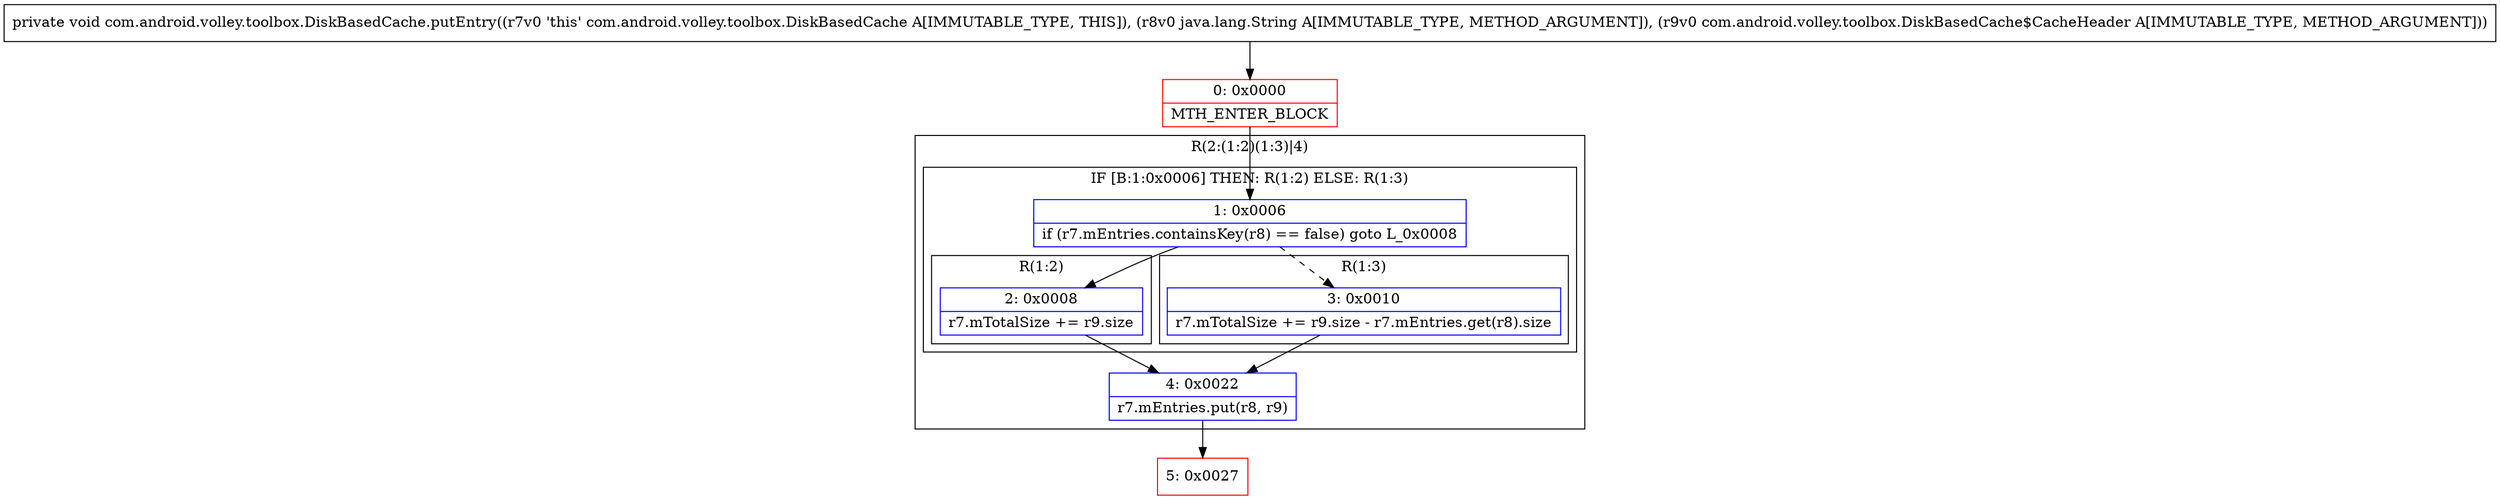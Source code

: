 digraph "CFG forcom.android.volley.toolbox.DiskBasedCache.putEntry(Ljava\/lang\/String;Lcom\/android\/volley\/toolbox\/DiskBasedCache$CacheHeader;)V" {
subgraph cluster_Region_1542483623 {
label = "R(2:(1:2)(1:3)|4)";
node [shape=record,color=blue];
subgraph cluster_IfRegion_601131525 {
label = "IF [B:1:0x0006] THEN: R(1:2) ELSE: R(1:3)";
node [shape=record,color=blue];
Node_1 [shape=record,label="{1\:\ 0x0006|if (r7.mEntries.containsKey(r8) == false) goto L_0x0008\l}"];
subgraph cluster_Region_792996671 {
label = "R(1:2)";
node [shape=record,color=blue];
Node_2 [shape=record,label="{2\:\ 0x0008|r7.mTotalSize += r9.size\l}"];
}
subgraph cluster_Region_2095713155 {
label = "R(1:3)";
node [shape=record,color=blue];
Node_3 [shape=record,label="{3\:\ 0x0010|r7.mTotalSize += r9.size \- r7.mEntries.get(r8).size\l}"];
}
}
Node_4 [shape=record,label="{4\:\ 0x0022|r7.mEntries.put(r8, r9)\l}"];
}
Node_0 [shape=record,color=red,label="{0\:\ 0x0000|MTH_ENTER_BLOCK\l}"];
Node_5 [shape=record,color=red,label="{5\:\ 0x0027}"];
MethodNode[shape=record,label="{private void com.android.volley.toolbox.DiskBasedCache.putEntry((r7v0 'this' com.android.volley.toolbox.DiskBasedCache A[IMMUTABLE_TYPE, THIS]), (r8v0 java.lang.String A[IMMUTABLE_TYPE, METHOD_ARGUMENT]), (r9v0 com.android.volley.toolbox.DiskBasedCache$CacheHeader A[IMMUTABLE_TYPE, METHOD_ARGUMENT])) }"];
MethodNode -> Node_0;
Node_1 -> Node_2;
Node_1 -> Node_3[style=dashed];
Node_2 -> Node_4;
Node_3 -> Node_4;
Node_4 -> Node_5;
Node_0 -> Node_1;
}

